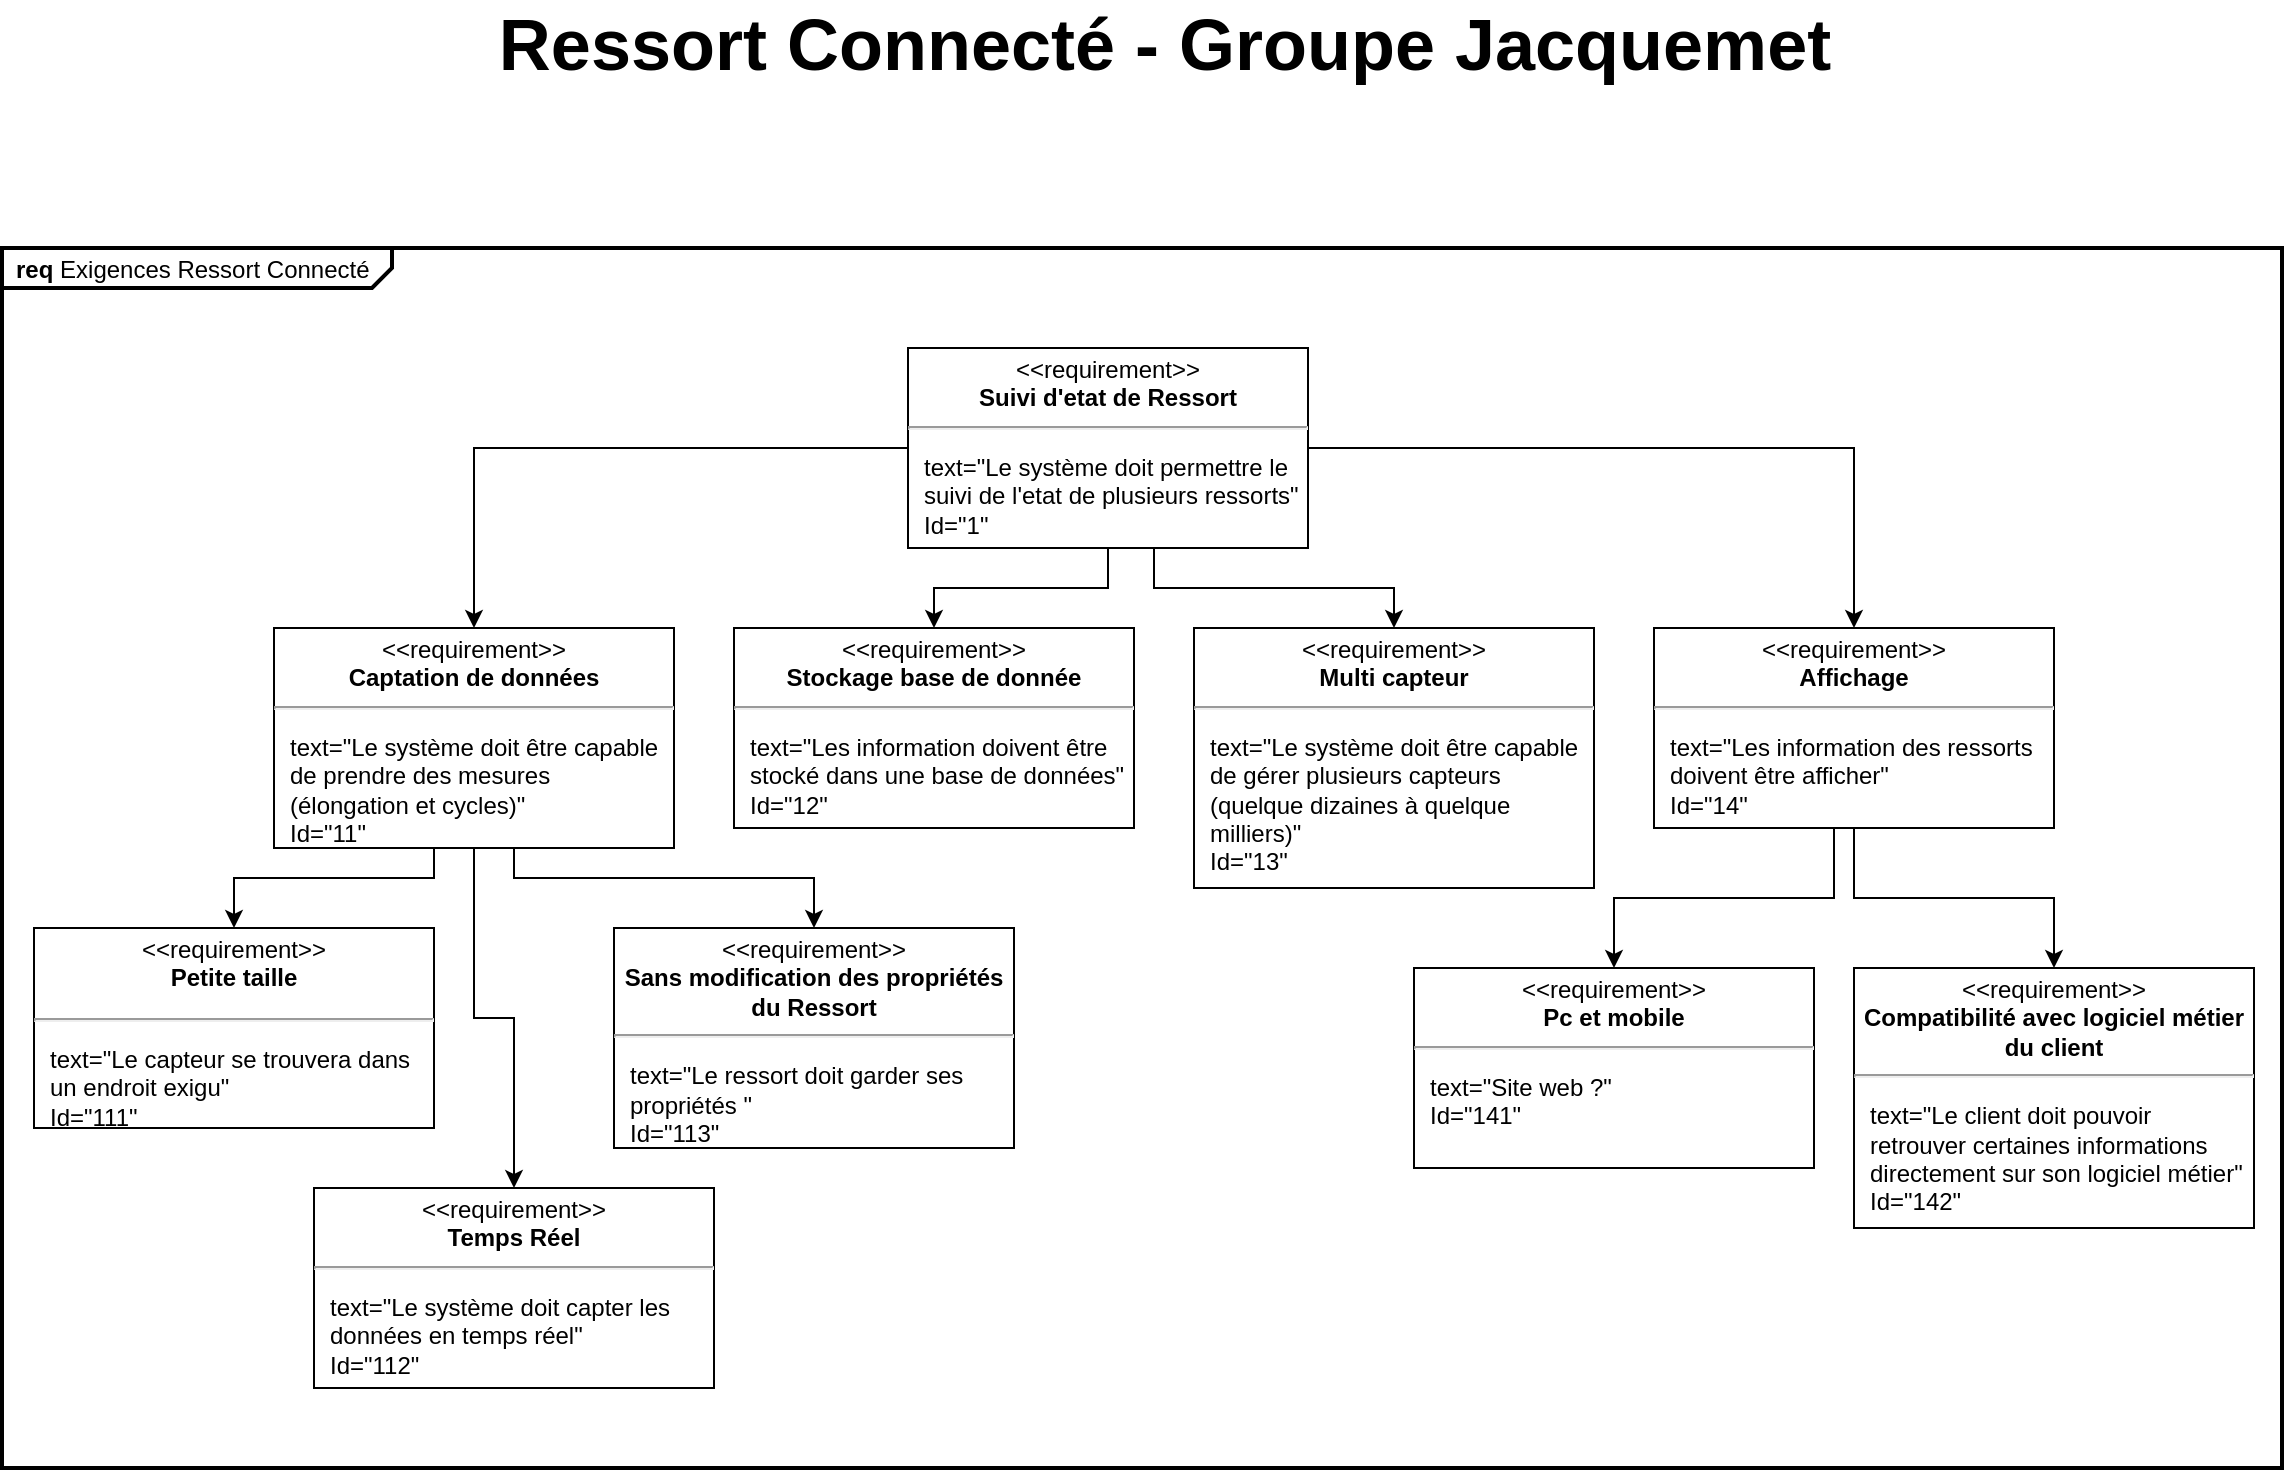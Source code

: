 <mxfile version="14.4.3" type="onedrive"><diagram name="Page-1" id="929967ad-93f9-6ef4-fab6-5d389245f69c"><mxGraphModel dx="3673" dy="1940" grid="1" gridSize="10" guides="1" tooltips="1" connect="1" arrows="1" fold="1" page="1" pageScale="1" pageWidth="1169" pageHeight="826" background="none" math="0" shadow="0"><root><mxCell id="0" style=";html=1;"/><mxCell id="1" style=";html=1;" parent="0"/><mxCell id="1672d66443f91eb5-23" value="&lt;font style=&quot;font-size: 36px&quot;&gt;Ressort Connecté - Groupe Jacquemet&lt;/font&gt;" style="text;strokeColor=none;fillColor=none;html=1;fontSize=24;fontStyle=1;verticalAlign=middle;align=center;" parent="1" vertex="1"><mxGeometry x="80" y="38" width="1030" height="40" as="geometry"/></mxCell><mxCell id="v3jsjwDipCa6k9sWgLrF-1" value="&lt;p style=&quot;margin: 0px ; margin-top: 4px ; margin-left: 7px ; text-align: left&quot;&gt;&lt;b&gt;req&lt;/b&gt;&amp;nbsp;Exigences Ressort Connecté&lt;/p&gt;" style="html=1;shape=mxgraph.sysml.package;overflow=fill;labelX=195.29;strokeWidth=2;align=center;" parent="1" vertex="1"><mxGeometry x="14" y="160" width="1140" height="610" as="geometry"/></mxCell><mxCell id="-94WTbsVoACEm63dR-R2-15" style="edgeStyle=orthogonalEdgeStyle;rounded=0;orthogonalLoop=1;jettySize=auto;html=1;" parent="1" source="-94WTbsVoACEm63dR-R2-3" target="-94WTbsVoACEm63dR-R2-4" edge="1"><mxGeometry relative="1" as="geometry"/></mxCell><mxCell id="-94WTbsVoACEm63dR-R2-16" style="edgeStyle=orthogonalEdgeStyle;rounded=0;orthogonalLoop=1;jettySize=auto;html=1;" parent="1" source="-94WTbsVoACEm63dR-R2-3" target="-94WTbsVoACEm63dR-R2-5" edge="1"><mxGeometry relative="1" as="geometry"/></mxCell><mxCell id="-94WTbsVoACEm63dR-R2-17" style="edgeStyle=orthogonalEdgeStyle;rounded=0;orthogonalLoop=1;jettySize=auto;html=1;" parent="1" source="-94WTbsVoACEm63dR-R2-3" target="-94WTbsVoACEm63dR-R2-13" edge="1"><mxGeometry relative="1" as="geometry"><Array as="points"><mxPoint x="590" y="330"/><mxPoint x="710" y="330"/></Array></mxGeometry></mxCell><mxCell id="-94WTbsVoACEm63dR-R2-18" style="edgeStyle=orthogonalEdgeStyle;rounded=0;orthogonalLoop=1;jettySize=auto;html=1;" parent="1" source="-94WTbsVoACEm63dR-R2-3" target="-94WTbsVoACEm63dR-R2-6" edge="1"><mxGeometry relative="1" as="geometry"/></mxCell><mxCell id="-94WTbsVoACEm63dR-R2-3" value="&lt;p style=&quot;margin: 0px ; margin-top: 4px ; text-align: center&quot;&gt;&amp;lt;&amp;lt;requirement&amp;gt;&amp;gt;&lt;br&gt;&lt;b&gt;Suivi d'etat de Ressort&lt;/b&gt;&lt;/p&gt;&lt;hr&gt;&lt;p&gt;&lt;/p&gt;&lt;p style=&quot;margin: 0px ; margin-left: 8px ; text-align: left&quot;&gt;text=&quot;Le système doit permettre le suivi de l'etat de plusieurs ressorts&quot;&lt;br&gt;Id=&quot;1&quot;&lt;/p&gt;" style="shape=rect;overflow=fill;html=1;whiteSpace=wrap;align=center;" parent="1" vertex="1"><mxGeometry x="467" y="210" width="200" height="100" as="geometry"/></mxCell><mxCell id="-94WTbsVoACEm63dR-R2-19" style="edgeStyle=orthogonalEdgeStyle;rounded=0;orthogonalLoop=1;jettySize=auto;html=1;" parent="1" source="-94WTbsVoACEm63dR-R2-4" target="-94WTbsVoACEm63dR-R2-9" edge="1"><mxGeometry relative="1" as="geometry"/></mxCell><mxCell id="-94WTbsVoACEm63dR-R2-20" style="edgeStyle=orthogonalEdgeStyle;rounded=0;orthogonalLoop=1;jettySize=auto;html=1;" parent="1" source="-94WTbsVoACEm63dR-R2-4" target="-94WTbsVoACEm63dR-R2-10" edge="1"><mxGeometry relative="1" as="geometry"><Array as="points"><mxPoint x="270" y="475"/><mxPoint x="420" y="475"/></Array></mxGeometry></mxCell><mxCell id="-94WTbsVoACEm63dR-R2-21" style="edgeStyle=orthogonalEdgeStyle;rounded=0;orthogonalLoop=1;jettySize=auto;html=1;" parent="1" source="-94WTbsVoACEm63dR-R2-4" target="-94WTbsVoACEm63dR-R2-12" edge="1"><mxGeometry relative="1" as="geometry"><Array as="points"><mxPoint x="230" y="475"/><mxPoint x="130" y="475"/></Array></mxGeometry></mxCell><mxCell id="-94WTbsVoACEm63dR-R2-4" value="&lt;p style=&quot;margin: 0px ; margin-top: 4px ; text-align: center&quot;&gt;&amp;lt;&amp;lt;requirement&amp;gt;&amp;gt;&lt;br&gt;&lt;b&gt;Captation de données&lt;/b&gt;&lt;/p&gt;&lt;hr&gt;&lt;p&gt;&lt;/p&gt;&lt;p style=&quot;margin: 0px ; margin-left: 8px ; text-align: left&quot;&gt;text=&quot;Le système doit être capable de prendre des mesures (élongation et cycles)&quot;&lt;br&gt;Id=&quot;11&quot;&lt;/p&gt;" style="shape=rect;overflow=fill;html=1;whiteSpace=wrap;align=center;" parent="1" vertex="1"><mxGeometry x="150" y="350" width="200" height="110" as="geometry"/></mxCell><mxCell id="-94WTbsVoACEm63dR-R2-5" value="&lt;p style=&quot;margin: 0px ; margin-top: 4px ; text-align: center&quot;&gt;&amp;lt;&amp;lt;requirement&amp;gt;&amp;gt;&lt;br&gt;&lt;b&gt;Stockage base de donnée&lt;/b&gt;&lt;/p&gt;&lt;hr&gt;&lt;p&gt;&lt;/p&gt;&lt;p style=&quot;margin: 0px ; margin-left: 8px ; text-align: left&quot;&gt;text=&quot;Les information doivent être stocké dans une base de données&quot;&lt;br&gt;Id=&quot;12&quot;&lt;/p&gt;" style="shape=rect;overflow=fill;html=1;whiteSpace=wrap;align=center;" parent="1" vertex="1"><mxGeometry x="380" y="350" width="200" height="100" as="geometry"/></mxCell><mxCell id="-94WTbsVoACEm63dR-R2-22" style="edgeStyle=orthogonalEdgeStyle;rounded=0;orthogonalLoop=1;jettySize=auto;html=1;" parent="1" source="-94WTbsVoACEm63dR-R2-6" target="-94WTbsVoACEm63dR-R2-8" edge="1"><mxGeometry relative="1" as="geometry"/></mxCell><mxCell id="-94WTbsVoACEm63dR-R2-23" style="edgeStyle=orthogonalEdgeStyle;rounded=0;orthogonalLoop=1;jettySize=auto;html=1;" parent="1" source="-94WTbsVoACEm63dR-R2-6" target="-94WTbsVoACEm63dR-R2-7" edge="1"><mxGeometry relative="1" as="geometry"><Array as="points"><mxPoint x="930" y="485"/><mxPoint x="820" y="485"/></Array></mxGeometry></mxCell><mxCell id="-94WTbsVoACEm63dR-R2-6" value="&lt;p style=&quot;margin: 0px ; margin-top: 4px ; text-align: center&quot;&gt;&amp;lt;&amp;lt;requirement&amp;gt;&amp;gt;&lt;br&gt;&lt;b&gt;Affichage&lt;/b&gt;&lt;/p&gt;&lt;hr&gt;&lt;p&gt;&lt;/p&gt;&lt;p style=&quot;margin: 0px ; margin-left: 8px ; text-align: left&quot;&gt;text=&quot;Les information des ressorts doivent être afficher&quot;&lt;br&gt;Id=&quot;14&quot;&lt;/p&gt;" style="shape=rect;overflow=fill;html=1;whiteSpace=wrap;align=center;" parent="1" vertex="1"><mxGeometry x="840" y="350" width="200" height="100" as="geometry"/></mxCell><mxCell id="-94WTbsVoACEm63dR-R2-7" value="&lt;p style=&quot;margin: 0px ; margin-top: 4px ; text-align: center&quot;&gt;&amp;lt;&amp;lt;requirement&amp;gt;&amp;gt;&lt;br&gt;&lt;b&gt;Pc et mobile&lt;/b&gt;&lt;/p&gt;&lt;hr&gt;&lt;p&gt;&lt;/p&gt;&lt;p style=&quot;margin: 0px ; margin-left: 8px ; text-align: left&quot;&gt;text=&quot;Site web ?&quot;&lt;br&gt;Id=&quot;141&quot;&lt;/p&gt;" style="shape=rect;overflow=fill;html=1;whiteSpace=wrap;align=center;" parent="1" vertex="1"><mxGeometry x="720" y="520" width="200" height="100" as="geometry"/></mxCell><mxCell id="-94WTbsVoACEm63dR-R2-8" value="&lt;p style=&quot;margin: 0px ; margin-top: 4px ; text-align: center&quot;&gt;&amp;lt;&amp;lt;requirement&amp;gt;&amp;gt;&lt;br&gt;&lt;b&gt;Compatibilité avec logiciel métier du client&lt;/b&gt;&lt;/p&gt;&lt;hr&gt;&lt;p&gt;&lt;/p&gt;&lt;p style=&quot;margin: 0px ; margin-left: 8px ; text-align: left&quot;&gt;text=&quot;Le client doit pouvoir retrouver certaines informations directement sur son logiciel métier&quot;&lt;br&gt;Id=&quot;142&quot;&lt;/p&gt;" style="shape=rect;overflow=fill;html=1;whiteSpace=wrap;align=center;" parent="1" vertex="1"><mxGeometry x="940" y="520" width="200" height="130" as="geometry"/></mxCell><mxCell id="-94WTbsVoACEm63dR-R2-9" value="&lt;p style=&quot;margin: 0px ; margin-top: 4px ; text-align: center&quot;&gt;&amp;lt;&amp;lt;requirement&amp;gt;&amp;gt;&lt;br&gt;&lt;b&gt;Temps Réel&lt;/b&gt;&lt;/p&gt;&lt;hr&gt;&lt;p&gt;&lt;/p&gt;&lt;p style=&quot;margin: 0px ; margin-left: 8px ; text-align: left&quot;&gt;text=&quot;Le système doit capter les données en temps réel&quot;&lt;br&gt;Id=&quot;112&quot;&lt;/p&gt;" style="shape=rect;overflow=fill;html=1;whiteSpace=wrap;align=center;" parent="1" vertex="1"><mxGeometry x="170" y="630" width="200" height="100" as="geometry"/></mxCell><mxCell id="-94WTbsVoACEm63dR-R2-10" value="&lt;p style=&quot;margin: 0px ; margin-top: 4px ; text-align: center&quot;&gt;&amp;lt;&amp;lt;requirement&amp;gt;&amp;gt;&lt;br&gt;&lt;b&gt;Sans modification des propriétés du Ressort&lt;/b&gt;&lt;/p&gt;&lt;hr&gt;&lt;p&gt;&lt;/p&gt;&lt;p style=&quot;margin: 0px ; margin-left: 8px ; text-align: left&quot;&gt;text=&quot;Le ressort doit garder ses propriétés &quot;&lt;br&gt;Id=&quot;113&quot;&lt;/p&gt;" style="shape=rect;overflow=fill;html=1;whiteSpace=wrap;align=center;" parent="1" vertex="1"><mxGeometry x="320" y="500" width="200" height="110" as="geometry"/></mxCell><mxCell id="-94WTbsVoACEm63dR-R2-12" value="&lt;p style=&quot;margin: 4px 0px 0px&quot;&gt;&amp;lt;&amp;lt;requirement&amp;gt;&amp;gt;&lt;br&gt;&lt;/p&gt;&lt;div&gt;&lt;b&gt;Petite taille&lt;/b&gt;&lt;/div&gt;&lt;p&gt;&lt;/p&gt;&lt;hr&gt;&lt;p&gt;&lt;/p&gt;&lt;p style=&quot;margin: 0px ; margin-left: 8px ; text-align: left&quot;&gt;text=&quot;Le capteur se trouvera dans un endroit exigu&quot;&lt;br&gt;Id=&quot;111&quot;&lt;/p&gt;" style="shape=rect;overflow=fill;html=1;whiteSpace=wrap;align=center;" parent="1" vertex="1"><mxGeometry x="30" y="500" width="200" height="100" as="geometry"/></mxCell><mxCell id="-94WTbsVoACEm63dR-R2-13" value="&lt;p style=&quot;margin: 0px ; margin-top: 4px ; text-align: center&quot;&gt;&amp;lt;&amp;lt;requirement&amp;gt;&amp;gt;&lt;br&gt;&lt;b&gt;Multi capteur&lt;/b&gt;&lt;/p&gt;&lt;hr&gt;&lt;p&gt;&lt;/p&gt;&lt;p style=&quot;margin: 0px ; margin-left: 8px ; text-align: left&quot;&gt;text=&quot;Le système doit être capable de gérer plusieurs capteurs (quelque dizaines à quelque milliers)&quot;&lt;br&gt;Id=&quot;13&quot;&lt;/p&gt;" style="shape=rect;overflow=fill;html=1;whiteSpace=wrap;align=center;" parent="1" vertex="1"><mxGeometry x="610" y="350" width="200" height="130" as="geometry"/></mxCell></root></mxGraphModel></diagram></mxfile>
